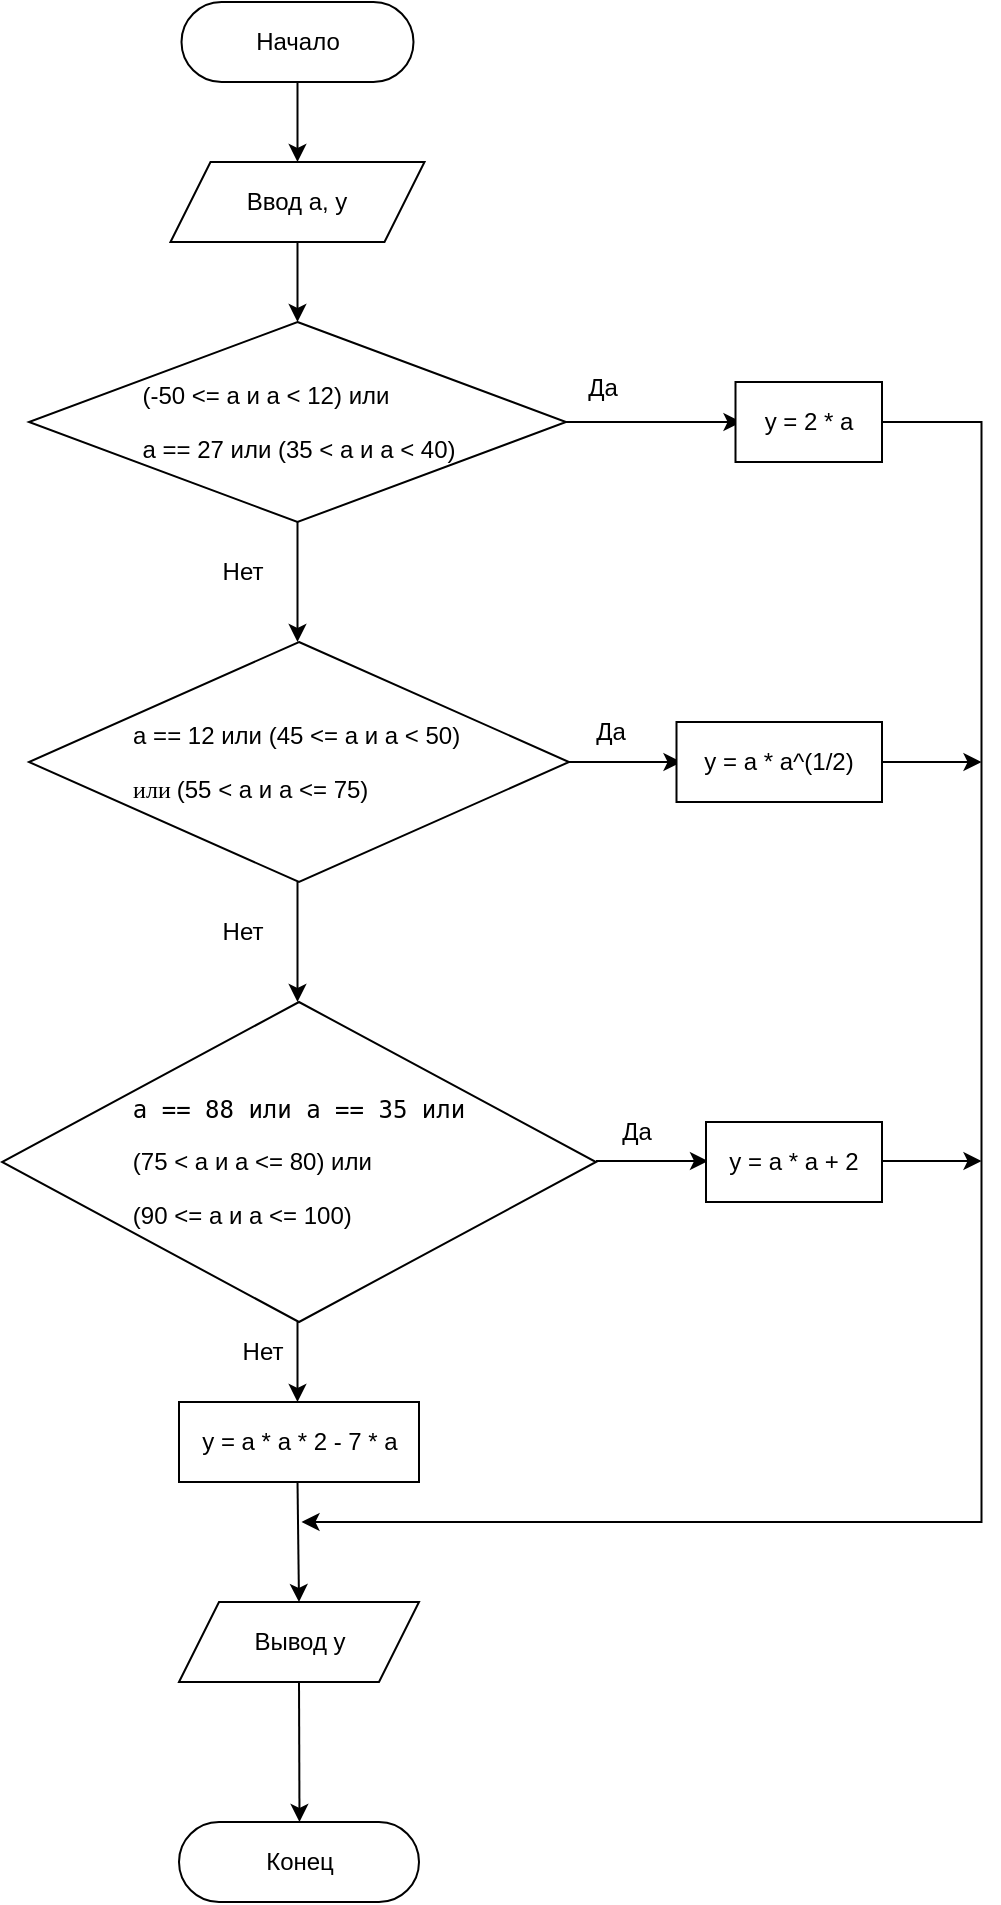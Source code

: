 <mxfile version="24.2.8" type="device">
  <diagram name="Страница — 1" id="xEmgllcR3weaRd5ca7ey">
    <mxGraphModel dx="1314" dy="809" grid="1" gridSize="10" guides="1" tooltips="1" connect="1" arrows="1" fold="1" page="1" pageScale="1" pageWidth="827" pageHeight="1169" math="0" shadow="0">
      <root>
        <mxCell id="0" />
        <mxCell id="1" parent="0" />
        <mxCell id="bxHcni_rUdnKQo_Xm9FA-1" value="Начало" style="rounded=1;whiteSpace=wrap;html=1;arcSize=50;" vertex="1" parent="1">
          <mxGeometry x="269.75" y="170" width="116" height="40" as="geometry" />
        </mxCell>
        <mxCell id="bxHcni_rUdnKQo_Xm9FA-2" value="Ввод a, y" style="shape=parallelogram;perimeter=parallelogramPerimeter;whiteSpace=wrap;html=1;fixedSize=1;" vertex="1" parent="1">
          <mxGeometry x="264.25" y="250" width="127" height="40" as="geometry" />
        </mxCell>
        <mxCell id="bxHcni_rUdnKQo_Xm9FA-3" value="" style="endArrow=classic;html=1;rounded=0;exitX=0.5;exitY=1;exitDx=0;exitDy=0;" edge="1" parent="1" source="bxHcni_rUdnKQo_Xm9FA-1" target="bxHcni_rUdnKQo_Xm9FA-2">
          <mxGeometry width="50" height="50" relative="1" as="geometry">
            <mxPoint x="199.75" y="390" as="sourcePoint" />
            <mxPoint x="249.75" y="340" as="targetPoint" />
          </mxGeometry>
        </mxCell>
        <mxCell id="bxHcni_rUdnKQo_Xm9FA-4" value="&lt;div style=&quot;text-align: start;&quot;&gt;&lt;pre&gt;&lt;font face=&quot;Helvetica&quot;&gt;(-50 &amp;lt;= a и a &amp;lt; 12) или&amp;nbsp;&lt;/font&gt;&lt;/pre&gt;&lt;pre&gt;&lt;font face=&quot;Helvetica&quot;&gt;a == 27 или (35 &amp;lt; a и a &amp;lt; 40)&lt;/font&gt;&lt;/pre&gt;&lt;/div&gt;" style="rhombus;whiteSpace=wrap;html=1;" vertex="1" parent="1">
          <mxGeometry x="193.5" y="330" width="268.5" height="100" as="geometry" />
        </mxCell>
        <mxCell id="bxHcni_rUdnKQo_Xm9FA-5" value="" style="endArrow=classic;html=1;rounded=0;exitX=0.5;exitY=1;exitDx=0;exitDy=0;" edge="1" parent="1" source="bxHcni_rUdnKQo_Xm9FA-2" target="bxHcni_rUdnKQo_Xm9FA-4">
          <mxGeometry width="50" height="50" relative="1" as="geometry">
            <mxPoint x="49.75" y="570" as="sourcePoint" />
            <mxPoint x="99.75" y="520" as="targetPoint" />
          </mxGeometry>
        </mxCell>
        <mxCell id="bxHcni_rUdnKQo_Xm9FA-6" value="Да" style="text;html=1;align=center;verticalAlign=middle;resizable=0;points=[];autosize=1;strokeColor=none;fillColor=none;" vertex="1" parent="1">
          <mxGeometry x="459.75" y="348" width="40" height="30" as="geometry" />
        </mxCell>
        <mxCell id="bxHcni_rUdnKQo_Xm9FA-8" value="" style="endArrow=classic;html=1;rounded=0;exitX=1;exitY=0.5;exitDx=0;exitDy=0;" edge="1" parent="1">
          <mxGeometry width="50" height="50" relative="1" as="geometry">
            <mxPoint x="619.75" y="380" as="sourcePoint" />
            <mxPoint x="329.75" y="930" as="targetPoint" />
            <Array as="points">
              <mxPoint x="669.75" y="380" />
              <mxPoint x="669.75" y="930" />
            </Array>
          </mxGeometry>
        </mxCell>
        <mxCell id="bxHcni_rUdnKQo_Xm9FA-9" value="" style="endArrow=classic;html=1;rounded=0;exitX=0.5;exitY=1;exitDx=0;exitDy=0;" edge="1" parent="1" source="bxHcni_rUdnKQo_Xm9FA-4">
          <mxGeometry width="50" height="50" relative="1" as="geometry">
            <mxPoint x="489.75" y="570" as="sourcePoint" />
            <mxPoint x="327.75" y="490" as="targetPoint" />
          </mxGeometry>
        </mxCell>
        <mxCell id="bxHcni_rUdnKQo_Xm9FA-10" value="Нет" style="text;html=1;align=center;verticalAlign=middle;resizable=0;points=[];autosize=1;strokeColor=none;fillColor=none;" vertex="1" parent="1">
          <mxGeometry x="279.75" y="440" width="40" height="30" as="geometry" />
        </mxCell>
        <mxCell id="bxHcni_rUdnKQo_Xm9FA-11" value="&lt;div style=&quot;text-align: start;&quot;&gt;&lt;pre&gt;&lt;font face=&quot;Helvetica&quot; style=&quot;font-size: 12px;&quot;&gt;a == 12 или (45 &amp;lt;= a и a &amp;lt; 50)&amp;nbsp;&lt;/font&gt;&lt;/pre&gt;&lt;pre&gt;&lt;font style=&quot;font-family: v6d4WqVKk3dFZ0TQiIj1; font-size: 12px;&quot;&gt;или &lt;/font&gt;&lt;span style=&quot;white-space: normal;&quot;&gt;&lt;font face=&quot;Helvetica&quot;&gt;(55 &amp;lt; a и a &amp;lt;= 75)&lt;/font&gt;&lt;/span&gt;&lt;/pre&gt;&lt;/div&gt;" style="rhombus;whiteSpace=wrap;html=1;" vertex="1" parent="1">
          <mxGeometry x="193.5" y="490" width="270" height="120" as="geometry" />
        </mxCell>
        <mxCell id="bxHcni_rUdnKQo_Xm9FA-12" value="" style="endArrow=classic;html=1;rounded=0;exitX=1;exitY=0.5;exitDx=0;exitDy=0;" edge="1" parent="1" source="bxHcni_rUdnKQo_Xm9FA-4">
          <mxGeometry width="50" height="50" relative="1" as="geometry">
            <mxPoint x="489.75" y="420" as="sourcePoint" />
            <mxPoint x="549.75" y="380" as="targetPoint" />
          </mxGeometry>
        </mxCell>
        <mxCell id="bxHcni_rUdnKQo_Xm9FA-13" value="" style="endArrow=classic;html=1;rounded=0;exitX=1;exitY=0.5;exitDx=0;exitDy=0;" edge="1" parent="1" source="bxHcni_rUdnKQo_Xm9FA-11">
          <mxGeometry width="50" height="50" relative="1" as="geometry">
            <mxPoint x="473.79" y="580" as="sourcePoint" />
            <mxPoint x="519.75" y="550" as="targetPoint" />
          </mxGeometry>
        </mxCell>
        <mxCell id="bxHcni_rUdnKQo_Xm9FA-15" value="" style="endArrow=classic;html=1;rounded=0;exitX=1;exitY=0.5;exitDx=0;exitDy=0;" edge="1" parent="1">
          <mxGeometry width="50" height="50" relative="1" as="geometry">
            <mxPoint x="619.75" y="550" as="sourcePoint" />
            <mxPoint x="669.75" y="550" as="targetPoint" />
          </mxGeometry>
        </mxCell>
        <mxCell id="bxHcni_rUdnKQo_Xm9FA-16" value="" style="endArrow=classic;html=1;rounded=0;exitX=0.5;exitY=1;exitDx=0;exitDy=0;" edge="1" parent="1">
          <mxGeometry width="50" height="50" relative="1" as="geometry">
            <mxPoint x="327.75" y="610" as="sourcePoint" />
            <mxPoint x="327.75" y="670" as="targetPoint" />
          </mxGeometry>
        </mxCell>
        <mxCell id="bxHcni_rUdnKQo_Xm9FA-17" value="Нет" style="text;html=1;align=center;verticalAlign=middle;resizable=0;points=[];autosize=1;strokeColor=none;fillColor=none;" vertex="1" parent="1">
          <mxGeometry x="279.75" y="620" width="40" height="30" as="geometry" />
        </mxCell>
        <mxCell id="bxHcni_rUdnKQo_Xm9FA-18" value="&lt;div style=&quot;text-align: start;&quot;&gt;&lt;pre&gt;&lt;pre&gt;a == 88 или a == 35 или&lt;/pre&gt;&lt;pre&gt;&lt;span style=&quot;font-family: Helvetica; white-space: normal;&quot;&gt;(&lt;/span&gt;&lt;span style=&quot;font-family: Helvetica; white-space: normal;&quot;&gt;75 &lt;/span&gt;&lt;span style=&quot;font-family: Helvetica; white-space: normal;&quot;&gt;&amp;lt; a и a &amp;lt;= &lt;/span&gt;&lt;span style=&quot;font-family: Helvetica; white-space: normal;&quot;&gt;80)&amp;nbsp;или&lt;/span&gt;&lt;/pre&gt;&lt;pre&gt;&lt;span style=&quot;font-family: Helvetica; white-space: normal;&quot;&gt;(&lt;/span&gt;&lt;span style=&quot;font-family: Helvetica; white-space: normal;&quot;&gt;90 &lt;/span&gt;&lt;span style=&quot;font-family: Helvetica; white-space: normal;&quot;&gt;&amp;lt;= a и a &amp;lt;= &lt;/span&gt;&lt;span style=&quot;font-family: Helvetica; white-space: normal;&quot;&gt;100&lt;/span&gt;&lt;span style=&quot;font-family: Helvetica; white-space: normal;&quot;&gt;)&lt;/span&gt;&lt;/pre&gt;&lt;/pre&gt;&lt;/div&gt;" style="rhombus;whiteSpace=wrap;html=1;" vertex="1" parent="1">
          <mxGeometry x="180" y="670" width="297" height="160" as="geometry" />
        </mxCell>
        <mxCell id="bxHcni_rUdnKQo_Xm9FA-19" value="Да" style="text;html=1;align=center;verticalAlign=middle;resizable=0;points=[];autosize=1;strokeColor=none;fillColor=none;" vertex="1" parent="1">
          <mxGeometry x="463.5" y="520" width="40" height="30" as="geometry" />
        </mxCell>
        <mxCell id="bxHcni_rUdnKQo_Xm9FA-20" value="" style="endArrow=classic;html=1;rounded=0;exitX=1;exitY=0.5;exitDx=0;exitDy=0;" edge="1" parent="1">
          <mxGeometry width="50" height="50" relative="1" as="geometry">
            <mxPoint x="477" y="749.5" as="sourcePoint" />
            <mxPoint x="533" y="749.5" as="targetPoint" />
          </mxGeometry>
        </mxCell>
        <mxCell id="bxHcni_rUdnKQo_Xm9FA-22" value="" style="endArrow=classic;html=1;rounded=0;exitX=1;exitY=0.5;exitDx=0;exitDy=0;" edge="1" parent="1">
          <mxGeometry width="50" height="50" relative="1" as="geometry">
            <mxPoint x="619.75" y="749.5" as="sourcePoint" />
            <mxPoint x="669.75" y="749.5" as="targetPoint" />
          </mxGeometry>
        </mxCell>
        <mxCell id="bxHcni_rUdnKQo_Xm9FA-23" value="Да" style="text;html=1;align=center;verticalAlign=middle;resizable=0;points=[];autosize=1;strokeColor=none;fillColor=none;" vertex="1" parent="1">
          <mxGeometry x="477" y="720" width="40" height="30" as="geometry" />
        </mxCell>
        <mxCell id="bxHcni_rUdnKQo_Xm9FA-24" value="" style="endArrow=classic;html=1;rounded=0;exitX=0.5;exitY=1;exitDx=0;exitDy=0;" edge="1" parent="1">
          <mxGeometry width="50" height="50" relative="1" as="geometry">
            <mxPoint x="327.75" y="830" as="sourcePoint" />
            <mxPoint x="327.75" y="870" as="targetPoint" />
          </mxGeometry>
        </mxCell>
        <mxCell id="bxHcni_rUdnKQo_Xm9FA-25" value="Нет" style="text;html=1;align=center;verticalAlign=middle;resizable=0;points=[];autosize=1;strokeColor=none;fillColor=none;" vertex="1" parent="1">
          <mxGeometry x="289.75" y="830" width="40" height="30" as="geometry" />
        </mxCell>
        <mxCell id="bxHcni_rUdnKQo_Xm9FA-27" value="Вывод y" style="shape=parallelogram;perimeter=parallelogramPerimeter;whiteSpace=wrap;html=1;fixedSize=1;" vertex="1" parent="1">
          <mxGeometry x="268.5" y="970" width="120" height="40" as="geometry" />
        </mxCell>
        <mxCell id="bxHcni_rUdnKQo_Xm9FA-28" value="" style="endArrow=classic;html=1;rounded=0;exitX=0.5;exitY=1;exitDx=0;exitDy=0;entryX=0.5;entryY=0;entryDx=0;entryDy=0;" edge="1" parent="1" target="bxHcni_rUdnKQo_Xm9FA-27">
          <mxGeometry width="50" height="50" relative="1" as="geometry">
            <mxPoint x="327.755" y="910" as="sourcePoint" />
            <mxPoint x="499.75" y="950" as="targetPoint" />
          </mxGeometry>
        </mxCell>
        <mxCell id="bxHcni_rUdnKQo_Xm9FA-29" value="" style="endArrow=classic;html=1;rounded=0;exitX=0.5;exitY=1;exitDx=0;exitDy=0;" edge="1" parent="1" source="bxHcni_rUdnKQo_Xm9FA-27">
          <mxGeometry width="50" height="50" relative="1" as="geometry">
            <mxPoint x="349.75" y="1090" as="sourcePoint" />
            <mxPoint x="328.75" y="1080" as="targetPoint" />
          </mxGeometry>
        </mxCell>
        <mxCell id="bxHcni_rUdnKQo_Xm9FA-30" value="Конец" style="rounded=1;whiteSpace=wrap;html=1;arcSize=50;" vertex="1" parent="1">
          <mxGeometry x="268.5" y="1080" width="120" height="40" as="geometry" />
        </mxCell>
        <mxCell id="bxHcni_rUdnKQo_Xm9FA-32" value="y = 2 * a" style="rounded=0;whiteSpace=wrap;html=1;" vertex="1" parent="1">
          <mxGeometry x="546.75" y="360" width="73.25" height="40" as="geometry" />
        </mxCell>
        <mxCell id="bxHcni_rUdnKQo_Xm9FA-33" value="y = a * a^(1/2)" style="rounded=0;whiteSpace=wrap;html=1;" vertex="1" parent="1">
          <mxGeometry x="517.25" y="530" width="102.75" height="40" as="geometry" />
        </mxCell>
        <mxCell id="bxHcni_rUdnKQo_Xm9FA-34" value="y = a * a + 2" style="rounded=0;whiteSpace=wrap;html=1;" vertex="1" parent="1">
          <mxGeometry x="532" y="730" width="88" height="40" as="geometry" />
        </mxCell>
        <mxCell id="bxHcni_rUdnKQo_Xm9FA-35" value="y = a * a * 2 - 7 * a" style="rounded=0;whiteSpace=wrap;html=1;" vertex="1" parent="1">
          <mxGeometry x="268.5" y="870" width="120" height="40" as="geometry" />
        </mxCell>
      </root>
    </mxGraphModel>
  </diagram>
</mxfile>
